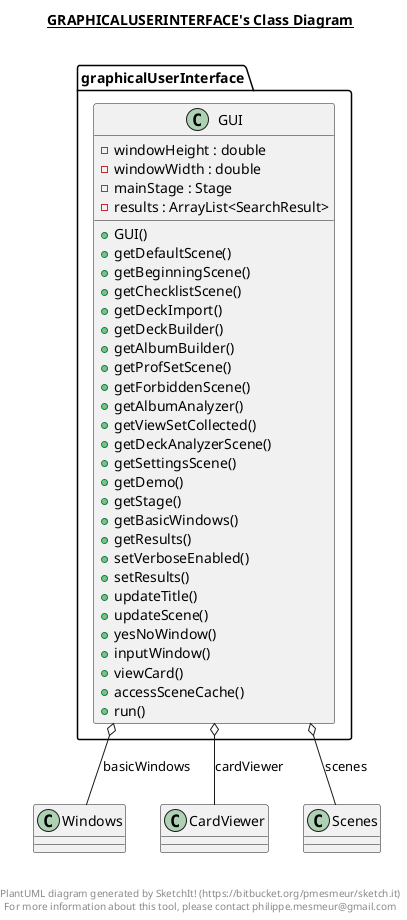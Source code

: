 @startuml

title __GRAPHICALUSERINTERFACE's Class Diagram__\n

  package graphicalUserInterface {
    class GUI {
        - windowHeight : double
        - windowWidth : double
        - mainStage : Stage
        - results : ArrayList<SearchResult>
        + GUI()
        + getDefaultScene()
        + getBeginningScene()
        + getChecklistScene()
        + getDeckImport()
        + getDeckBuilder()
        + getAlbumBuilder()
        + getProfSetScene()
        + getForbiddenScene()
        + getAlbumAnalyzer()
        + getViewSetCollected()
        + getDeckAnalyzerScene()
        + getSettingsScene()
        + getDemo()
        + getStage()
        + getBasicWindows()
        + getResults()
        + setVerboseEnabled()
        + setResults()
        + updateTitle()
        + updateScene()
        + yesNoWindow()
        + inputWindow()
        + viewCard()
        + accessSceneCache()
        + run()
    }
  }
  

  GUI o-- Windows : basicWindows
  GUI o-- CardViewer : cardViewer
  GUI o-- Scenes : scenes


right footer


PlantUML diagram generated by SketchIt! (https://bitbucket.org/pmesmeur/sketch.it)
For more information about this tool, please contact philippe.mesmeur@gmail.com
endfooter

@enduml
